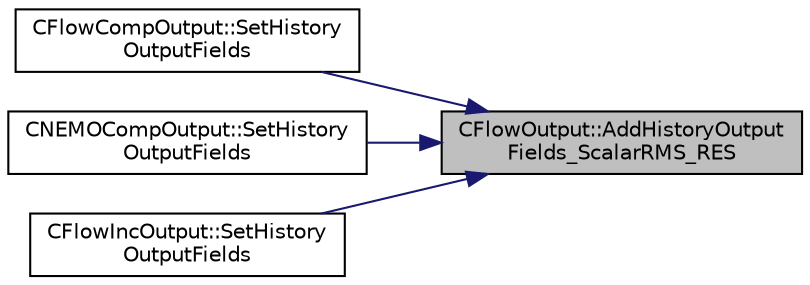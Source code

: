 digraph "CFlowOutput::AddHistoryOutputFields_ScalarRMS_RES"
{
 // LATEX_PDF_SIZE
  edge [fontname="Helvetica",fontsize="10",labelfontname="Helvetica",labelfontsize="10"];
  node [fontname="Helvetica",fontsize="10",shape=record];
  rankdir="RL";
  Node1 [label="CFlowOutput::AddHistoryOutput\lFields_ScalarRMS_RES",height=0.2,width=0.4,color="black", fillcolor="grey75", style="filled", fontcolor="black",tooltip="Add scalar (turbulence/species) history fields for the Residual RMS (FVMComp, FVMInc,..."];
  Node1 -> Node2 [dir="back",color="midnightblue",fontsize="10",style="solid",fontname="Helvetica"];
  Node2 [label="CFlowCompOutput::SetHistory\lOutputFields",height=0.2,width=0.4,color="black", fillcolor="white", style="filled",URL="$classCFlowCompOutput.html#a8b41f117a187a481a89f3dca1841a691",tooltip="Set the available history output fields."];
  Node1 -> Node3 [dir="back",color="midnightblue",fontsize="10",style="solid",fontname="Helvetica"];
  Node3 [label="CNEMOCompOutput::SetHistory\lOutputFields",height=0.2,width=0.4,color="black", fillcolor="white", style="filled",URL="$classCNEMOCompOutput.html#a81950db0223de4d025f01108c3831b9d",tooltip="Set the available history output fields."];
  Node1 -> Node4 [dir="back",color="midnightblue",fontsize="10",style="solid",fontname="Helvetica"];
  Node4 [label="CFlowIncOutput::SetHistory\lOutputFields",height=0.2,width=0.4,color="black", fillcolor="white", style="filled",URL="$classCFlowIncOutput.html#a771011c35b0c004348eab0e60e9ff0a5",tooltip="Set the available history output fields."];
}

